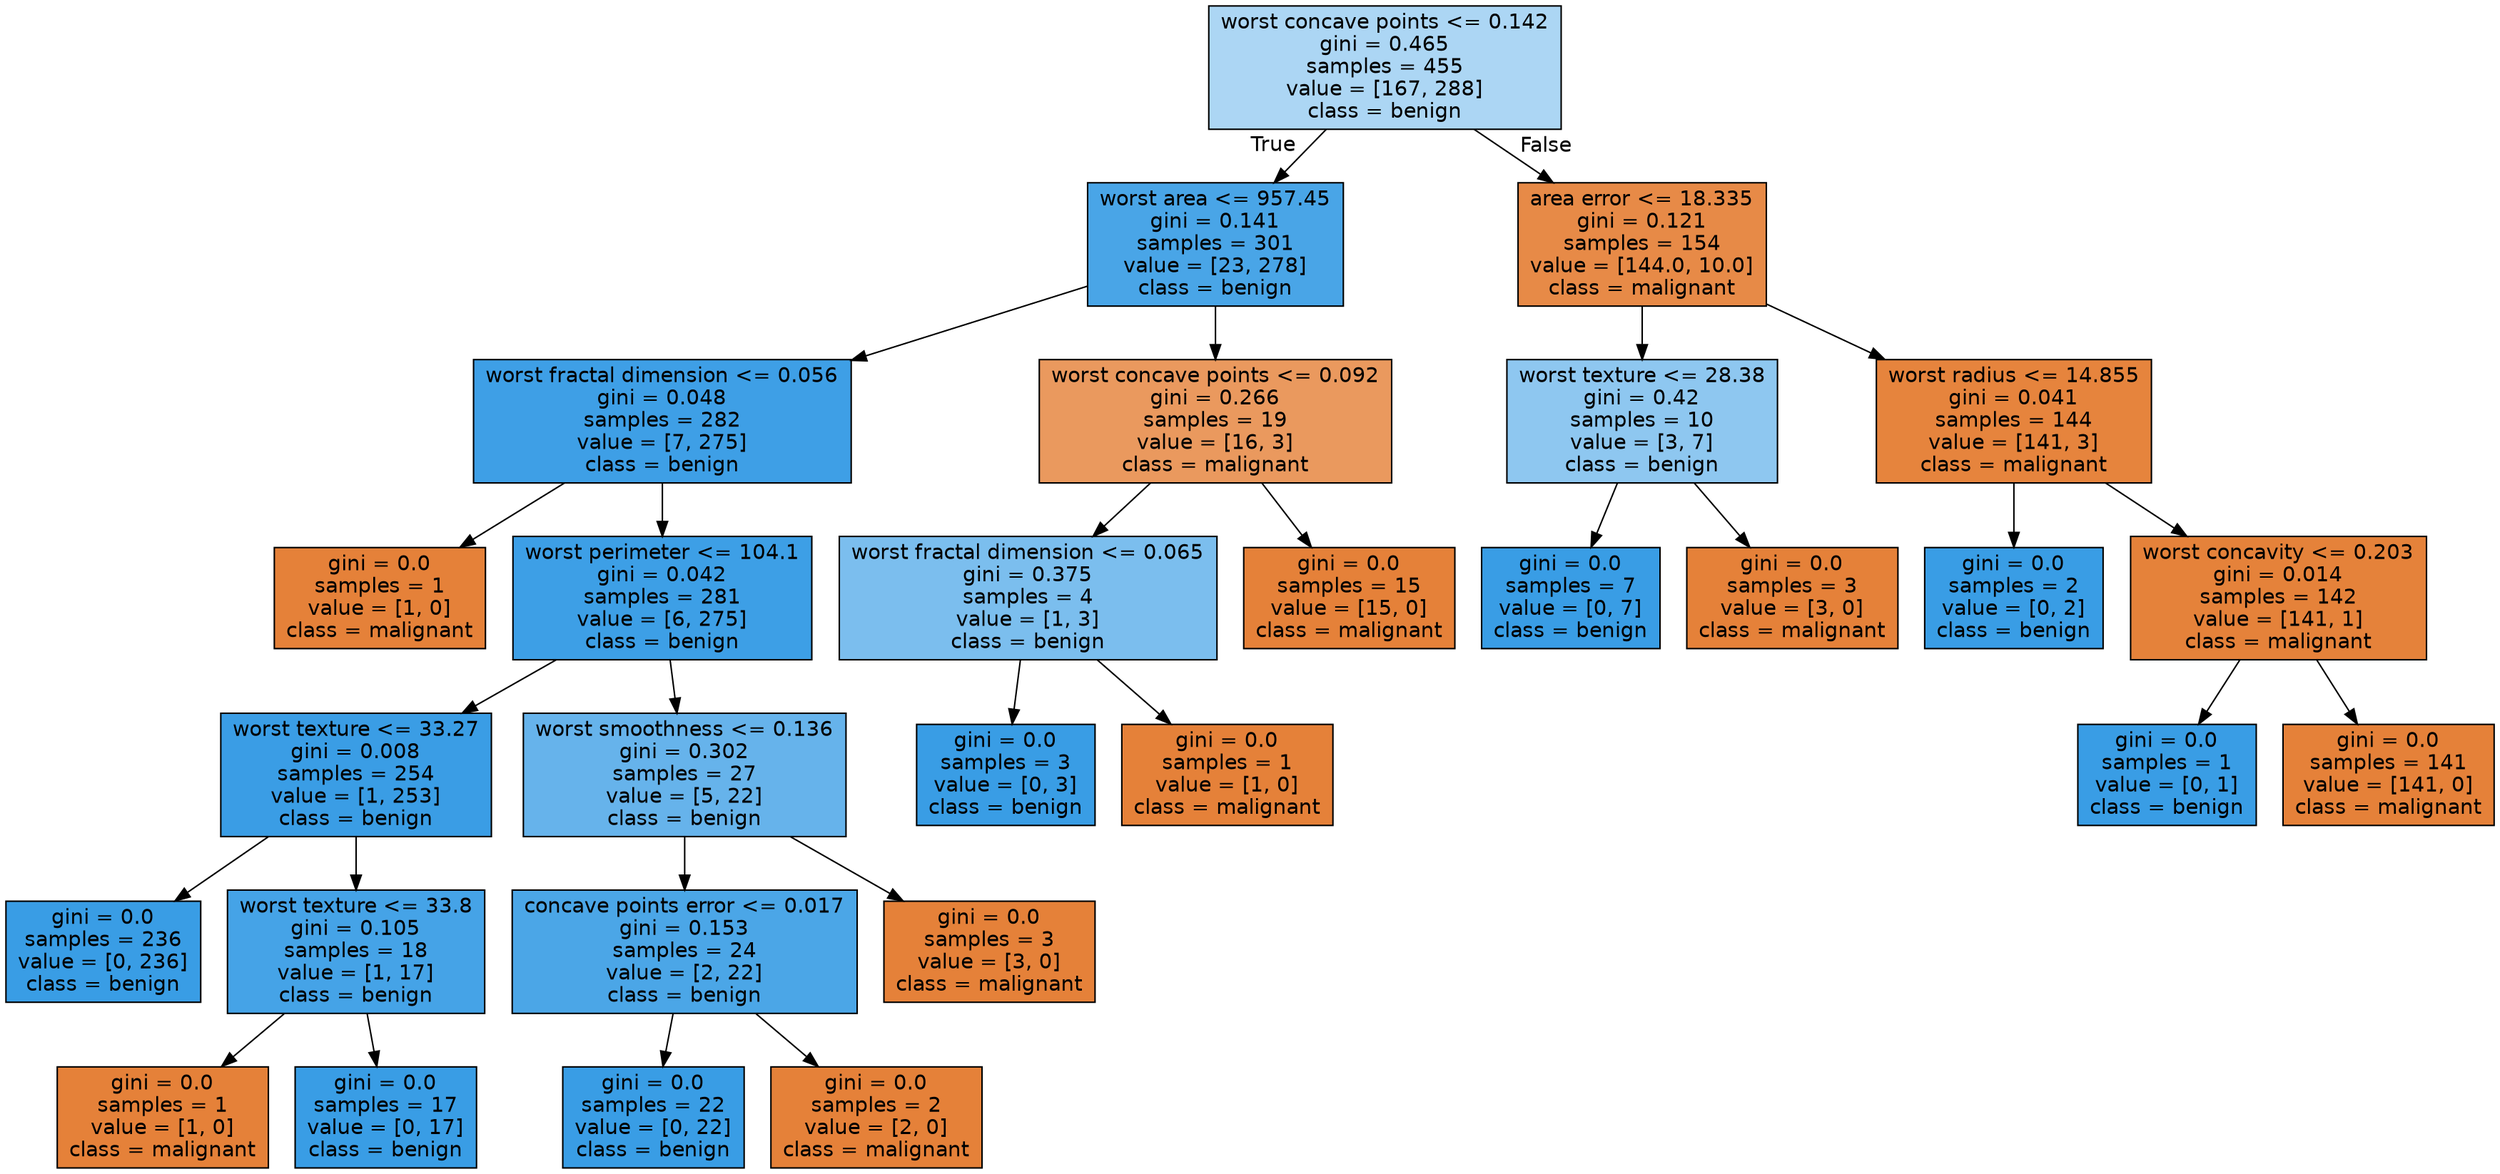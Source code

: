 digraph Tree {
node [shape=box, style="filled", color="black", fontname="helvetica"] ;
edge [fontname="helvetica"] ;
0 [label="worst concave points <= 0.142\ngini = 0.465\nsamples = 455\nvalue = [167, 288]\nclass = benign", fillcolor="#acd6f4"] ;
1 [label="worst area <= 957.45\ngini = 0.141\nsamples = 301\nvalue = [23, 278]\nclass = benign", fillcolor="#49a5e7"] ;
0 -> 1 [labeldistance=2.5, labelangle=45, headlabel="True"] ;
2 [label="worst fractal dimension <= 0.056\ngini = 0.048\nsamples = 282\nvalue = [7, 275]\nclass = benign", fillcolor="#3e9fe6"] ;
1 -> 2 ;
3 [label="gini = 0.0\nsamples = 1\nvalue = [1, 0]\nclass = malignant", fillcolor="#e58139"] ;
2 -> 3 ;
4 [label="worst perimeter <= 104.1\ngini = 0.042\nsamples = 281\nvalue = [6, 275]\nclass = benign", fillcolor="#3d9fe6"] ;
2 -> 4 ;
5 [label="worst texture <= 33.27\ngini = 0.008\nsamples = 254\nvalue = [1, 253]\nclass = benign", fillcolor="#3a9de5"] ;
4 -> 5 ;
6 [label="gini = 0.0\nsamples = 236\nvalue = [0, 236]\nclass = benign", fillcolor="#399de5"] ;
5 -> 6 ;
7 [label="worst texture <= 33.8\ngini = 0.105\nsamples = 18\nvalue = [1, 17]\nclass = benign", fillcolor="#45a3e7"] ;
5 -> 7 ;
8 [label="gini = 0.0\nsamples = 1\nvalue = [1, 0]\nclass = malignant", fillcolor="#e58139"] ;
7 -> 8 ;
9 [label="gini = 0.0\nsamples = 17\nvalue = [0, 17]\nclass = benign", fillcolor="#399de5"] ;
7 -> 9 ;
10 [label="worst smoothness <= 0.136\ngini = 0.302\nsamples = 27\nvalue = [5, 22]\nclass = benign", fillcolor="#66b3eb"] ;
4 -> 10 ;
11 [label="concave points error <= 0.017\ngini = 0.153\nsamples = 24\nvalue = [2, 22]\nclass = benign", fillcolor="#4ba6e7"] ;
10 -> 11 ;
12 [label="gini = 0.0\nsamples = 22\nvalue = [0, 22]\nclass = benign", fillcolor="#399de5"] ;
11 -> 12 ;
13 [label="gini = 0.0\nsamples = 2\nvalue = [2, 0]\nclass = malignant", fillcolor="#e58139"] ;
11 -> 13 ;
14 [label="gini = 0.0\nsamples = 3\nvalue = [3, 0]\nclass = malignant", fillcolor="#e58139"] ;
10 -> 14 ;
15 [label="worst concave points <= 0.092\ngini = 0.266\nsamples = 19\nvalue = [16, 3]\nclass = malignant", fillcolor="#ea995e"] ;
1 -> 15 ;
16 [label="worst fractal dimension <= 0.065\ngini = 0.375\nsamples = 4\nvalue = [1, 3]\nclass = benign", fillcolor="#7bbeee"] ;
15 -> 16 ;
17 [label="gini = 0.0\nsamples = 3\nvalue = [0, 3]\nclass = benign", fillcolor="#399de5"] ;
16 -> 17 ;
18 [label="gini = 0.0\nsamples = 1\nvalue = [1, 0]\nclass = malignant", fillcolor="#e58139"] ;
16 -> 18 ;
19 [label="gini = 0.0\nsamples = 15\nvalue = [15, 0]\nclass = malignant", fillcolor="#e58139"] ;
15 -> 19 ;
20 [label="area error <= 18.335\ngini = 0.121\nsamples = 154\nvalue = [144.0, 10.0]\nclass = malignant", fillcolor="#e78a47"] ;
0 -> 20 [labeldistance=2.5, labelangle=-45, headlabel="False"] ;
21 [label="worst texture <= 28.38\ngini = 0.42\nsamples = 10\nvalue = [3, 7]\nclass = benign", fillcolor="#8ec7f0"] ;
20 -> 21 ;
22 [label="gini = 0.0\nsamples = 7\nvalue = [0, 7]\nclass = benign", fillcolor="#399de5"] ;
21 -> 22 ;
23 [label="gini = 0.0\nsamples = 3\nvalue = [3, 0]\nclass = malignant", fillcolor="#e58139"] ;
21 -> 23 ;
24 [label="worst radius <= 14.855\ngini = 0.041\nsamples = 144\nvalue = [141, 3]\nclass = malignant", fillcolor="#e6843d"] ;
20 -> 24 ;
25 [label="gini = 0.0\nsamples = 2\nvalue = [0, 2]\nclass = benign", fillcolor="#399de5"] ;
24 -> 25 ;
26 [label="worst concavity <= 0.203\ngini = 0.014\nsamples = 142\nvalue = [141, 1]\nclass = malignant", fillcolor="#e5823a"] ;
24 -> 26 ;
27 [label="gini = 0.0\nsamples = 1\nvalue = [0, 1]\nclass = benign", fillcolor="#399de5"] ;
26 -> 27 ;
28 [label="gini = 0.0\nsamples = 141\nvalue = [141, 0]\nclass = malignant", fillcolor="#e58139"] ;
26 -> 28 ;
}